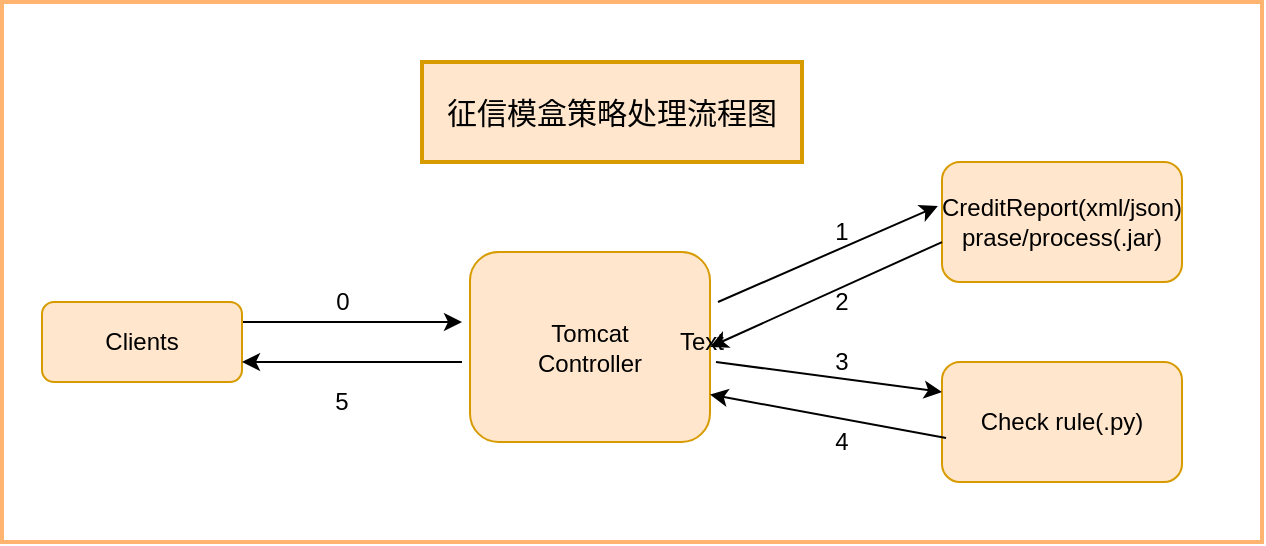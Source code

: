 <mxfile version="14.0.1" type="github">
  <diagram id="w9n6YzL34nqY3iqDPi-S" name="Page-1">
    <mxGraphModel dx="1038" dy="492" grid="1" gridSize="10" guides="1" tooltips="1" connect="1" arrows="1" fold="1" page="1" pageScale="1" pageWidth="827" pageHeight="1169" math="0" shadow="0">
      <root>
        <mxCell id="0" />
        <mxCell id="1" parent="0" />
        <mxCell id="Ks5GGiDZ_D1vzZZGvswi-30" value="" style="verticalLabelPosition=bottom;verticalAlign=top;html=1;shape=mxgraph.basic.rect;fillColor2=none;strokeWidth=2;size=20;indent=5;strokeColor=#FFB570;" parent="1" vertex="1">
          <mxGeometry x="60" y="70" width="630" height="270" as="geometry" />
        </mxCell>
        <mxCell id="Ks5GGiDZ_D1vzZZGvswi-33" value="" style="rounded=0;whiteSpace=wrap;html=1;strokeWidth=2;fillColor=#ffe6cc;strokeColor=#d79b00;" parent="1" vertex="1">
          <mxGeometry x="270" y="100" width="190" height="50" as="geometry" />
        </mxCell>
        <mxCell id="Ks5GGiDZ_D1vzZZGvswi-8" style="edgeStyle=orthogonalEdgeStyle;rounded=0;orthogonalLoop=1;jettySize=auto;html=1;exitX=1;exitY=0.25;exitDx=0;exitDy=0;" parent="1" source="Ks5GGiDZ_D1vzZZGvswi-1" edge="1">
          <mxGeometry relative="1" as="geometry">
            <mxPoint x="290" y="230" as="targetPoint" />
          </mxGeometry>
        </mxCell>
        <mxCell id="Ks5GGiDZ_D1vzZZGvswi-1" value="Clients" style="rounded=1;whiteSpace=wrap;html=1;fillColor=#ffe6cc;strokeColor=#d79b00;" parent="1" vertex="1">
          <mxGeometry x="80" y="220" width="100" height="40" as="geometry" />
        </mxCell>
        <mxCell id="Ks5GGiDZ_D1vzZZGvswi-3" value="Tomcat&lt;br&gt;Controller" style="rounded=1;whiteSpace=wrap;html=1;fillColor=#ffe6cc;strokeColor=#d79b00;" parent="1" vertex="1">
          <mxGeometry x="294" y="195" width="120" height="95" as="geometry" />
        </mxCell>
        <mxCell id="Ks5GGiDZ_D1vzZZGvswi-4" value="CreditReport(xml/json)&lt;br&gt;prase/process(.jar)" style="rounded=1;whiteSpace=wrap;html=1;fillColor=#ffe6cc;strokeColor=#d79b00;" parent="1" vertex="1">
          <mxGeometry x="530" y="150" width="120" height="60" as="geometry" />
        </mxCell>
        <mxCell id="Ks5GGiDZ_D1vzZZGvswi-5" value="Check rule(.py)" style="rounded=1;whiteSpace=wrap;html=1;fillColor=#ffe6cc;strokeColor=#d79b00;" parent="1" vertex="1">
          <mxGeometry x="530" y="250" width="120" height="60" as="geometry" />
        </mxCell>
        <mxCell id="Ks5GGiDZ_D1vzZZGvswi-9" value="0" style="text;html=1;align=center;verticalAlign=middle;resizable=0;points=[];autosize=1;" parent="1" vertex="1">
          <mxGeometry x="220" y="210" width="20" height="20" as="geometry" />
        </mxCell>
        <mxCell id="Ks5GGiDZ_D1vzZZGvswi-15" value="" style="endArrow=classic;html=1;entryX=-0.017;entryY=0.367;entryDx=0;entryDy=0;entryPerimeter=0;" parent="1" target="Ks5GGiDZ_D1vzZZGvswi-4" edge="1">
          <mxGeometry width="50" height="50" relative="1" as="geometry">
            <mxPoint x="418" y="220" as="sourcePoint" />
            <mxPoint x="464" y="180" as="targetPoint" />
          </mxGeometry>
        </mxCell>
        <mxCell id="Ks5GGiDZ_D1vzZZGvswi-17" value="" style="endArrow=classic;html=1;exitX=0;exitY=0.667;exitDx=0;exitDy=0;entryX=1;entryY=0.5;entryDx=0;entryDy=0;exitPerimeter=0;" parent="1" source="Ks5GGiDZ_D1vzZZGvswi-4" target="Ks5GGiDZ_D1vzZZGvswi-3" edge="1">
          <mxGeometry width="50" height="50" relative="1" as="geometry">
            <mxPoint x="380" y="300" as="sourcePoint" />
            <mxPoint x="430" y="250" as="targetPoint" />
          </mxGeometry>
        </mxCell>
        <mxCell id="Ks5GGiDZ_D1vzZZGvswi-18" value="1" style="text;html=1;strokeColor=none;fillColor=none;align=center;verticalAlign=middle;whiteSpace=wrap;rounded=0;" parent="1" vertex="1">
          <mxGeometry x="460" y="175" width="40" height="20" as="geometry" />
        </mxCell>
        <mxCell id="Ks5GGiDZ_D1vzZZGvswi-19" value="2" style="text;html=1;strokeColor=none;fillColor=none;align=center;verticalAlign=middle;whiteSpace=wrap;rounded=0;" parent="1" vertex="1">
          <mxGeometry x="460" y="210" width="40" height="20" as="geometry" />
        </mxCell>
        <mxCell id="Ks5GGiDZ_D1vzZZGvswi-20" value="" style="endArrow=classic;html=1;entryX=0;entryY=0.25;entryDx=0;entryDy=0;" parent="1" target="Ks5GGiDZ_D1vzZZGvswi-5" edge="1">
          <mxGeometry width="50" height="50" relative="1" as="geometry">
            <mxPoint x="417" y="250" as="sourcePoint" />
            <mxPoint x="440" y="220" as="targetPoint" />
          </mxGeometry>
        </mxCell>
        <mxCell id="Ks5GGiDZ_D1vzZZGvswi-21" value="" style="endArrow=classic;html=1;exitX=0.017;exitY=0.633;exitDx=0;exitDy=0;exitPerimeter=0;entryX=1;entryY=0.75;entryDx=0;entryDy=0;" parent="1" source="Ks5GGiDZ_D1vzZZGvswi-5" target="Ks5GGiDZ_D1vzZZGvswi-3" edge="1">
          <mxGeometry width="50" height="50" relative="1" as="geometry">
            <mxPoint x="390" y="270" as="sourcePoint" />
            <mxPoint x="414" y="260" as="targetPoint" />
          </mxGeometry>
        </mxCell>
        <mxCell id="Ks5GGiDZ_D1vzZZGvswi-22" value="3" style="text;html=1;strokeColor=none;fillColor=none;align=center;verticalAlign=middle;whiteSpace=wrap;rounded=0;" parent="1" vertex="1">
          <mxGeometry x="460" y="240" width="40" height="20" as="geometry" />
        </mxCell>
        <mxCell id="Ks5GGiDZ_D1vzZZGvswi-24" value="5" style="text;html=1;strokeColor=none;fillColor=none;align=center;verticalAlign=middle;whiteSpace=wrap;rounded=0;" parent="1" vertex="1">
          <mxGeometry x="210" y="260" width="40" height="20" as="geometry" />
        </mxCell>
        <mxCell id="Ks5GGiDZ_D1vzZZGvswi-26" value="" style="endArrow=classic;html=1;entryX=1;entryY=0.75;entryDx=0;entryDy=0;" parent="1" target="Ks5GGiDZ_D1vzZZGvswi-1" edge="1">
          <mxGeometry width="50" height="50" relative="1" as="geometry">
            <mxPoint x="290" y="250" as="sourcePoint" />
            <mxPoint x="440" y="220" as="targetPoint" />
          </mxGeometry>
        </mxCell>
        <mxCell id="Ks5GGiDZ_D1vzZZGvswi-28" value="Text" style="text;html=1;strokeColor=none;fillColor=none;align=center;verticalAlign=middle;whiteSpace=wrap;rounded=0;" parent="1" vertex="1">
          <mxGeometry x="390" y="230" width="40" height="20" as="geometry" />
        </mxCell>
        <mxCell id="Ks5GGiDZ_D1vzZZGvswi-32" value="&lt;font face=&quot;Times New Roman&quot; style=&quot;font-size: 15px&quot;&gt;征信模盒策略处理流程图&lt;/font&gt;" style="text;html=1;strokeColor=none;fillColor=none;align=center;verticalAlign=middle;whiteSpace=wrap;rounded=0;" parent="1" vertex="1">
          <mxGeometry x="265" y="115" width="200" height="20" as="geometry" />
        </mxCell>
        <mxCell id="Ks5GGiDZ_D1vzZZGvswi-34" value="4" style="text;html=1;strokeColor=none;fillColor=none;align=center;verticalAlign=middle;whiteSpace=wrap;rounded=0;" parent="1" vertex="1">
          <mxGeometry x="460" y="280" width="40" height="20" as="geometry" />
        </mxCell>
      </root>
    </mxGraphModel>
  </diagram>
</mxfile>
